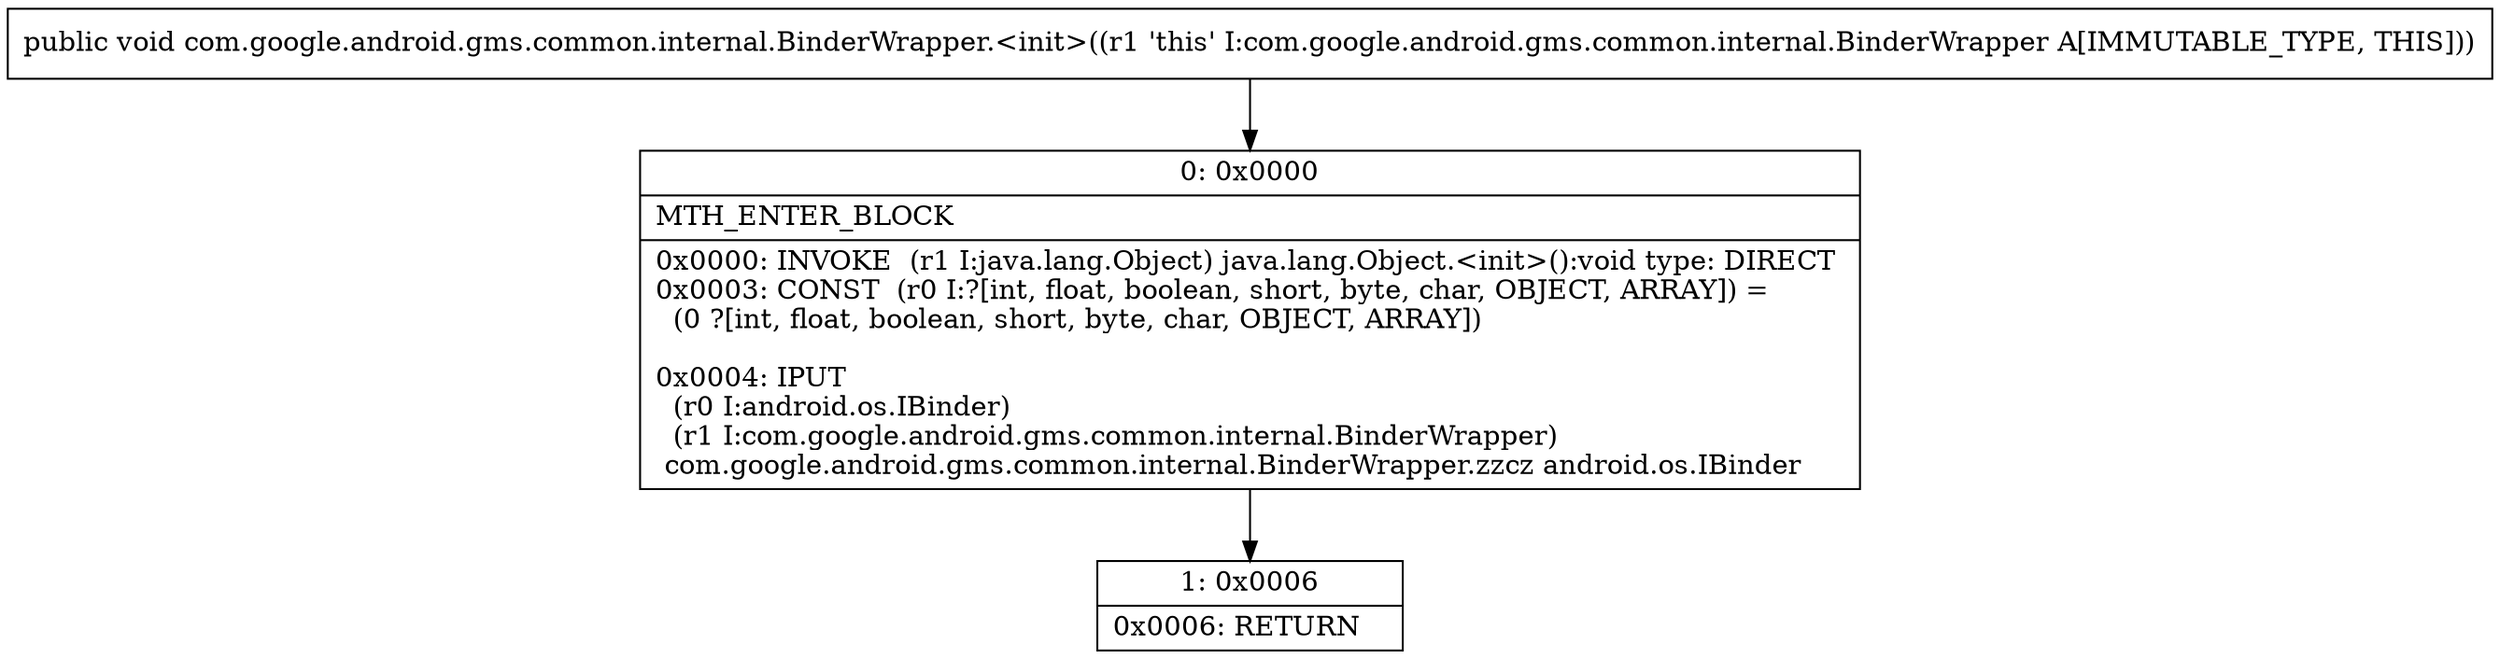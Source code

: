 digraph "CFG forcom.google.android.gms.common.internal.BinderWrapper.\<init\>()V" {
Node_0 [shape=record,label="{0\:\ 0x0000|MTH_ENTER_BLOCK\l|0x0000: INVOKE  (r1 I:java.lang.Object) java.lang.Object.\<init\>():void type: DIRECT \l0x0003: CONST  (r0 I:?[int, float, boolean, short, byte, char, OBJECT, ARRAY]) = \l  (0 ?[int, float, boolean, short, byte, char, OBJECT, ARRAY])\l \l0x0004: IPUT  \l  (r0 I:android.os.IBinder)\l  (r1 I:com.google.android.gms.common.internal.BinderWrapper)\l com.google.android.gms.common.internal.BinderWrapper.zzcz android.os.IBinder \l}"];
Node_1 [shape=record,label="{1\:\ 0x0006|0x0006: RETURN   \l}"];
MethodNode[shape=record,label="{public void com.google.android.gms.common.internal.BinderWrapper.\<init\>((r1 'this' I:com.google.android.gms.common.internal.BinderWrapper A[IMMUTABLE_TYPE, THIS])) }"];
MethodNode -> Node_0;
Node_0 -> Node_1;
}

